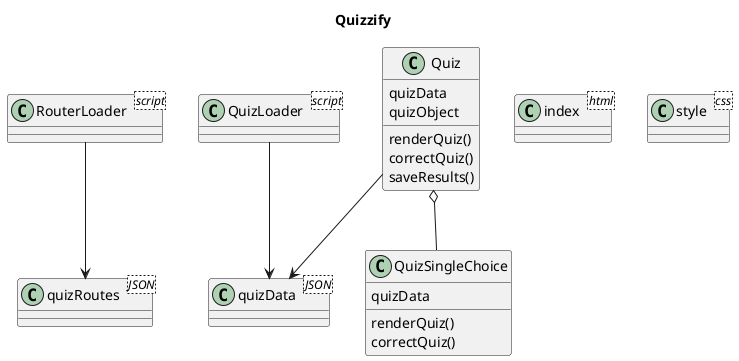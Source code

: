 @startumltitle Quizzifyclass RouterLoader <script>class quizRoutes <JSON>class QuizLoader <script>class quizData <JSON>class Quiz {    quizData    quizObject    renderQuiz()    correctQuiz()    saveResults()}class QuizSingleChoice {    quizData    renderQuiz()    correctQuiz()}class index <html>class style <css>'-------------------------------------------- Quiz o-down- QuizSingleChoice RouterLoader -down-> quizRoutes QuizLoader -down-> quizData Quiz --> quizData @enduml